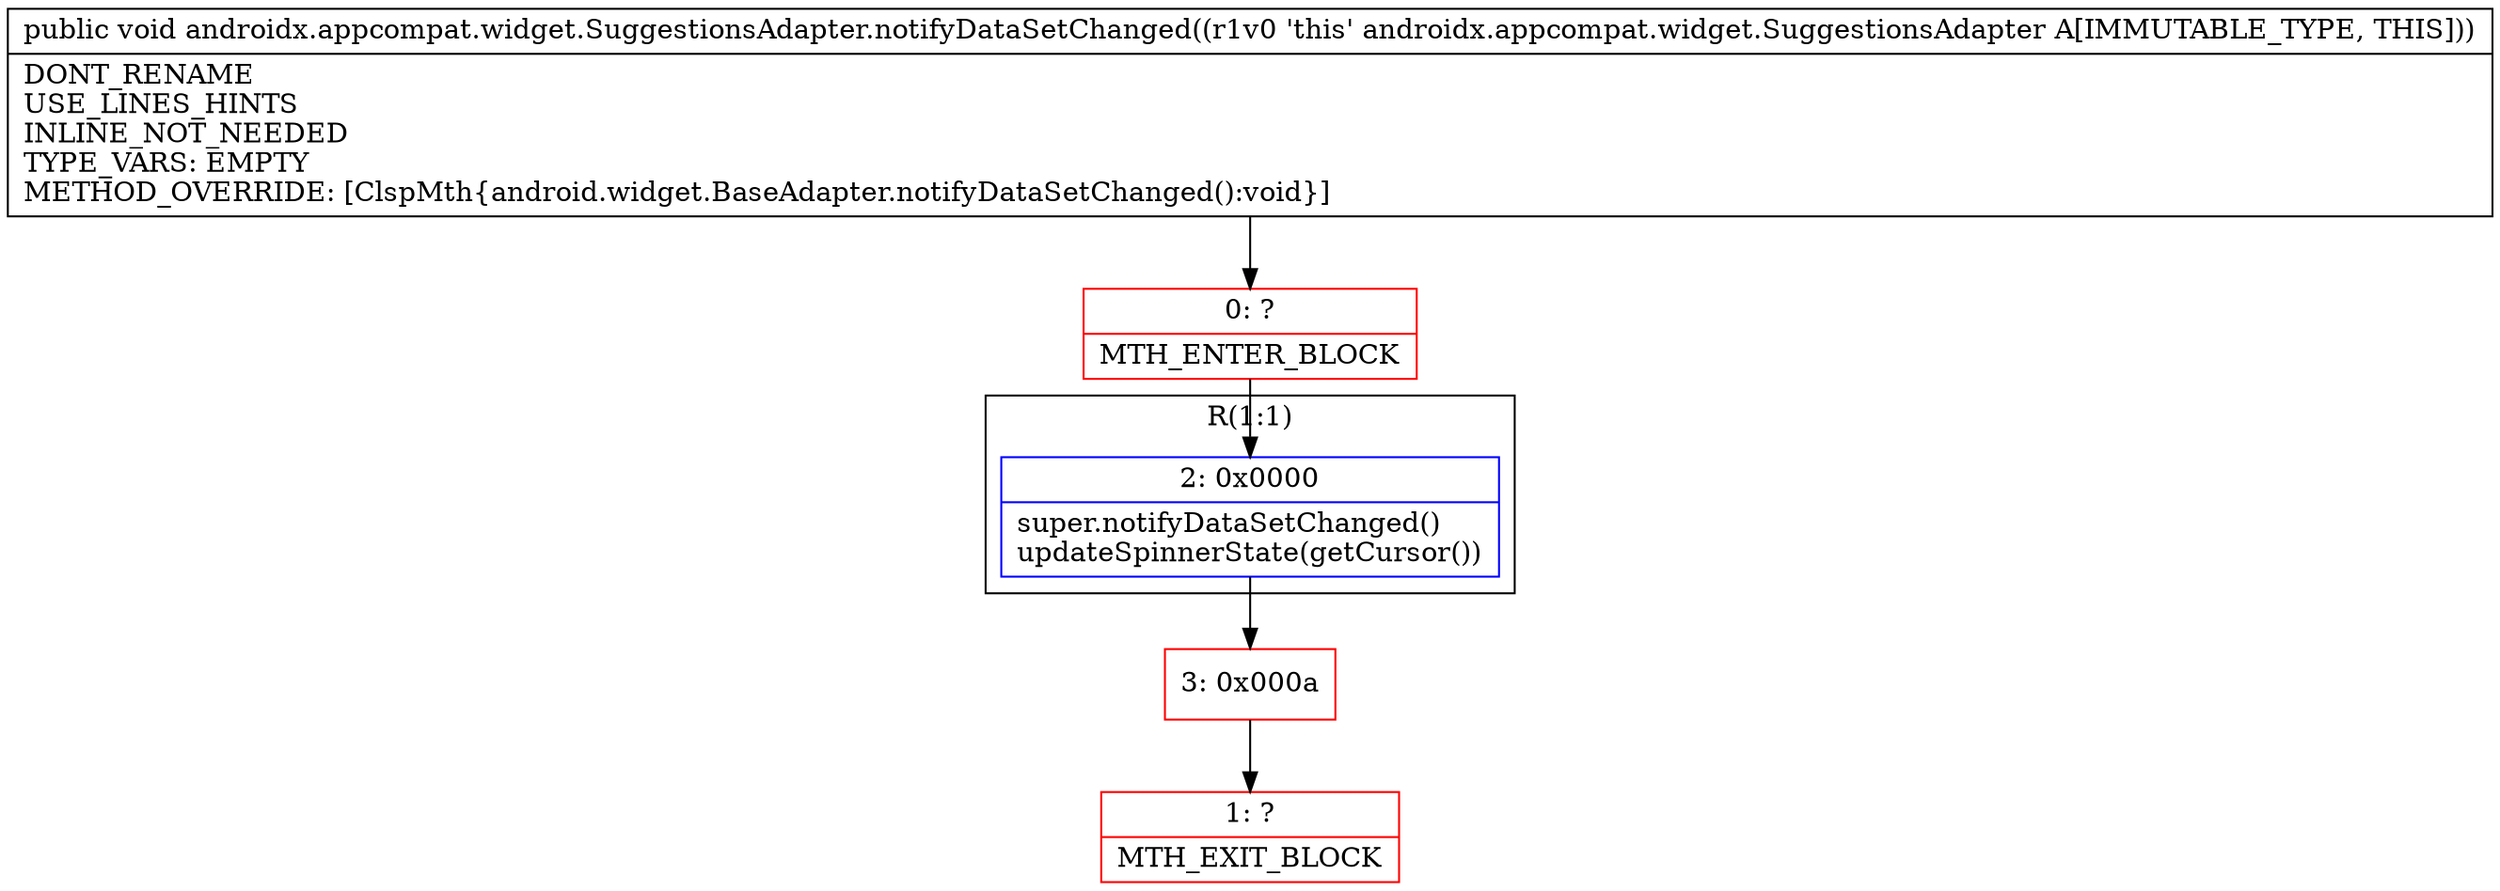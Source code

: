 digraph "CFG forandroidx.appcompat.widget.SuggestionsAdapter.notifyDataSetChanged()V" {
subgraph cluster_Region_168567346 {
label = "R(1:1)";
node [shape=record,color=blue];
Node_2 [shape=record,label="{2\:\ 0x0000|super.notifyDataSetChanged()\lupdateSpinnerState(getCursor())\l}"];
}
Node_0 [shape=record,color=red,label="{0\:\ ?|MTH_ENTER_BLOCK\l}"];
Node_3 [shape=record,color=red,label="{3\:\ 0x000a}"];
Node_1 [shape=record,color=red,label="{1\:\ ?|MTH_EXIT_BLOCK\l}"];
MethodNode[shape=record,label="{public void androidx.appcompat.widget.SuggestionsAdapter.notifyDataSetChanged((r1v0 'this' androidx.appcompat.widget.SuggestionsAdapter A[IMMUTABLE_TYPE, THIS]))  | DONT_RENAME\lUSE_LINES_HINTS\lINLINE_NOT_NEEDED\lTYPE_VARS: EMPTY\lMETHOD_OVERRIDE: [ClspMth\{android.widget.BaseAdapter.notifyDataSetChanged():void\}]\l}"];
MethodNode -> Node_0;Node_2 -> Node_3;
Node_0 -> Node_2;
Node_3 -> Node_1;
}

